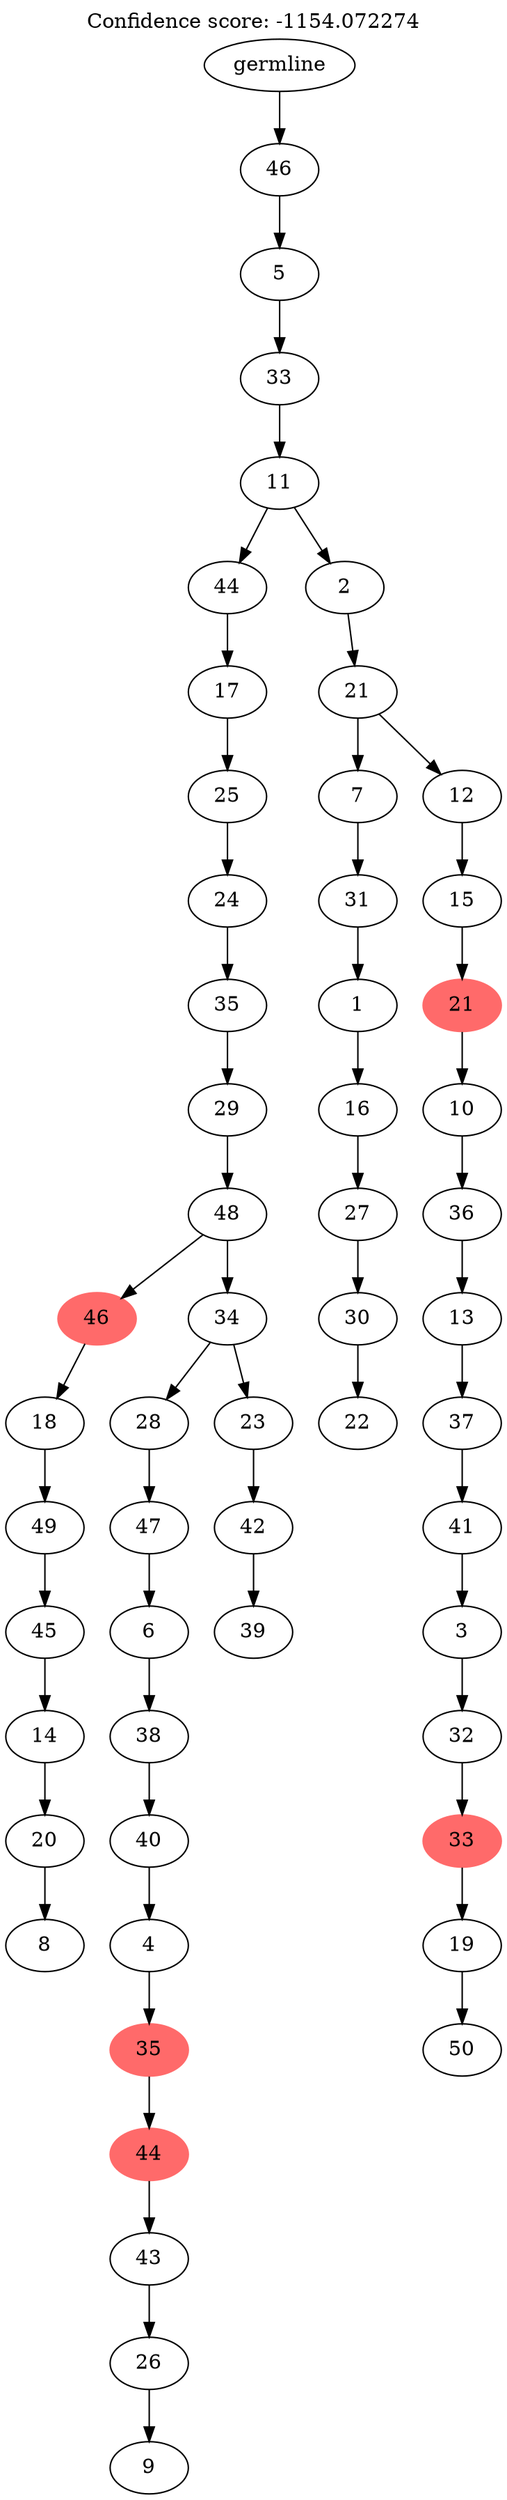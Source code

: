 digraph g {
	"54" -> "55";
	"55" [label="8"];
	"53" -> "54";
	"54" [label="20"];
	"52" -> "53";
	"53" [label="14"];
	"51" -> "52";
	"52" [label="45"];
	"50" -> "51";
	"51" [label="49"];
	"49" -> "50";
	"50" [label="18"];
	"47" -> "48";
	"48" [label="9"];
	"46" -> "47";
	"47" [label="26"];
	"45" -> "46";
	"46" [label="43"];
	"44" -> "45";
	"45" [color=indianred1, style=filled, label="44"];
	"43" -> "44";
	"44" [color=indianred1, style=filled, label="35"];
	"42" -> "43";
	"43" [label="4"];
	"41" -> "42";
	"42" [label="40"];
	"40" -> "41";
	"41" [label="38"];
	"39" -> "40";
	"40" [label="6"];
	"38" -> "39";
	"39" [label="47"];
	"36" -> "37";
	"37" [label="39"];
	"35" -> "36";
	"36" [label="42"];
	"34" -> "35";
	"35" [label="23"];
	"34" -> "38";
	"38" [label="28"];
	"33" -> "34";
	"34" [label="34"];
	"33" -> "49";
	"49" [color=indianred1, style=filled, label="46"];
	"32" -> "33";
	"33" [label="48"];
	"31" -> "32";
	"32" [label="29"];
	"30" -> "31";
	"31" [label="35"];
	"29" -> "30";
	"30" [label="24"];
	"28" -> "29";
	"29" [label="25"];
	"27" -> "28";
	"28" [label="17"];
	"25" -> "26";
	"26" [label="22"];
	"24" -> "25";
	"25" [label="30"];
	"23" -> "24";
	"24" [label="27"];
	"22" -> "23";
	"23" [label="16"];
	"21" -> "22";
	"22" [label="1"];
	"20" -> "21";
	"21" [label="31"];
	"18" -> "19";
	"19" [label="50"];
	"17" -> "18";
	"18" [label="19"];
	"16" -> "17";
	"17" [color=indianred1, style=filled, label="33"];
	"15" -> "16";
	"16" [label="32"];
	"14" -> "15";
	"15" [label="3"];
	"13" -> "14";
	"14" [label="41"];
	"12" -> "13";
	"13" [label="37"];
	"11" -> "12";
	"12" [label="13"];
	"10" -> "11";
	"11" [label="36"];
	"9" -> "10";
	"10" [label="10"];
	"8" -> "9";
	"9" [color=indianred1, style=filled, label="21"];
	"7" -> "8";
	"8" [label="15"];
	"6" -> "7";
	"7" [label="12"];
	"6" -> "20";
	"20" [label="7"];
	"5" -> "6";
	"6" [label="21"];
	"4" -> "5";
	"5" [label="2"];
	"4" -> "27";
	"27" [label="44"];
	"3" -> "4";
	"4" [label="11"];
	"2" -> "3";
	"3" [label="33"];
	"1" -> "2";
	"2" [label="5"];
	"0" -> "1";
	"1" [label="46"];
	"0" [label="germline"];
	labelloc="t";
	label="Confidence score: -1154.072274";
}
